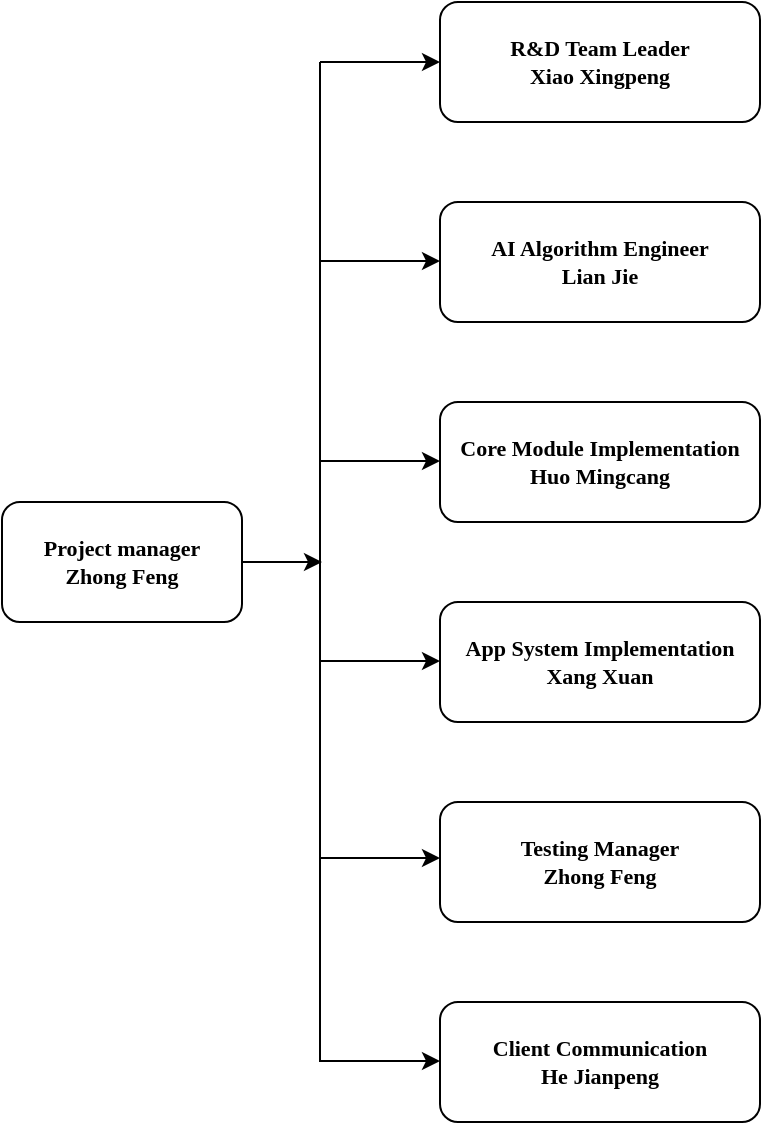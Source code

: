 <mxfile version="12.3.3" type="github" pages="1">
  <diagram id="azSfM4tmFGMGus1xtj8e" name="Page-1">
    <mxGraphModel dx="913" dy="621" grid="1" gridSize="10" guides="1" tooltips="1" connect="1" arrows="1" fold="1" page="1" pageScale="1" pageWidth="827" pageHeight="1169" math="0" shadow="0">
      <root>
        <mxCell id="0"/>
        <mxCell id="1" parent="0"/>
        <mxCell id="C2vW1ZyLFT_pk_kxMwMD-1" value="Project manager&lt;br style=&quot;font-size: 11px;&quot;&gt;Zhong Feng" style="rounded=1;whiteSpace=wrap;html=1;fontFamily=Times New Roman;fontStyle=1;fontSize=11;" vertex="1" parent="1">
          <mxGeometry x="101" y="270" width="120" height="60" as="geometry"/>
        </mxCell>
        <mxCell id="C2vW1ZyLFT_pk_kxMwMD-2" value="R&amp;amp;D Team Leader&lt;br style=&quot;font-size: 11px;&quot;&gt;Xiao Xingpeng" style="rounded=1;whiteSpace=wrap;html=1;fontFamily=Times New Roman;fontStyle=1;fontSize=11;" vertex="1" parent="1">
          <mxGeometry x="320" y="20" width="160" height="60" as="geometry"/>
        </mxCell>
        <mxCell id="C2vW1ZyLFT_pk_kxMwMD-3" value="AI Algorithm Engineer&lt;br style=&quot;font-size: 11px;&quot;&gt;Lian Jie" style="rounded=1;whiteSpace=wrap;html=1;fontFamily=Times New Roman;fontStyle=1;fontSize=11;" vertex="1" parent="1">
          <mxGeometry x="320" y="120" width="160" height="60" as="geometry"/>
        </mxCell>
        <mxCell id="C2vW1ZyLFT_pk_kxMwMD-4" value="Core Module Implementation&lt;br style=&quot;font-size: 11px;&quot;&gt;Huo Mingcang&lt;br style=&quot;font-size: 11px;&quot;&gt;" style="rounded=1;whiteSpace=wrap;html=1;fontFamily=Times New Roman;fontStyle=1;fontSize=11;" vertex="1" parent="1">
          <mxGeometry x="320" y="220" width="160" height="60" as="geometry"/>
        </mxCell>
        <mxCell id="C2vW1ZyLFT_pk_kxMwMD-5" value="App System Implementation&lt;br style=&quot;font-size: 11px;&quot;&gt;Xang Xuan" style="rounded=1;whiteSpace=wrap;html=1;fontFamily=Times New Roman;fontStyle=1;fontSize=11;" vertex="1" parent="1">
          <mxGeometry x="320" y="320" width="160" height="60" as="geometry"/>
        </mxCell>
        <mxCell id="C2vW1ZyLFT_pk_kxMwMD-6" value="Testing Manager&lt;br style=&quot;font-size: 11px;&quot;&gt;Zhong Feng" style="rounded=1;whiteSpace=wrap;html=1;fontFamily=Times New Roman;fontStyle=1;fontSize=11;" vertex="1" parent="1">
          <mxGeometry x="320" y="420" width="160" height="60" as="geometry"/>
        </mxCell>
        <mxCell id="C2vW1ZyLFT_pk_kxMwMD-7" value="Client Communication&lt;br style=&quot;font-size: 11px;&quot;&gt;He Jianpeng" style="rounded=1;whiteSpace=wrap;html=1;fontFamily=Times New Roman;fontStyle=1;fontSize=11;" vertex="1" parent="1">
          <mxGeometry x="320" y="520" width="160" height="60" as="geometry"/>
        </mxCell>
        <mxCell id="C2vW1ZyLFT_pk_kxMwMD-8" value="" style="endArrow=classic;html=1;exitX=1;exitY=0.5;exitDx=0;exitDy=0;fontFamily=Times New Roman;fontStyle=1;fontSize=11;" edge="1" parent="1" source="C2vW1ZyLFT_pk_kxMwMD-1">
          <mxGeometry width="50" height="50" relative="1" as="geometry">
            <mxPoint x="221" y="340" as="sourcePoint"/>
            <mxPoint x="261" y="300" as="targetPoint"/>
          </mxGeometry>
        </mxCell>
        <mxCell id="C2vW1ZyLFT_pk_kxMwMD-9" value="" style="endArrow=none;html=1;fontFamily=Times New Roman;fontStyle=1;fontSize=11;" edge="1" parent="1">
          <mxGeometry width="50" height="50" relative="1" as="geometry">
            <mxPoint x="260" y="550" as="sourcePoint"/>
            <mxPoint x="260" y="50" as="targetPoint"/>
          </mxGeometry>
        </mxCell>
        <mxCell id="C2vW1ZyLFT_pk_kxMwMD-10" value="" style="endArrow=classic;html=1;fontFamily=Times New Roman;fontStyle=1;fontSize=11;" edge="1" parent="1">
          <mxGeometry width="50" height="50" relative="1" as="geometry">
            <mxPoint x="260" y="50" as="sourcePoint"/>
            <mxPoint x="320" y="50" as="targetPoint"/>
          </mxGeometry>
        </mxCell>
        <mxCell id="C2vW1ZyLFT_pk_kxMwMD-11" value="" style="endArrow=classic;html=1;fontFamily=Times New Roman;fontStyle=1;fontSize=11;" edge="1" parent="1">
          <mxGeometry width="50" height="50" relative="1" as="geometry">
            <mxPoint x="260" y="149.5" as="sourcePoint"/>
            <mxPoint x="320" y="149.5" as="targetPoint"/>
          </mxGeometry>
        </mxCell>
        <mxCell id="C2vW1ZyLFT_pk_kxMwMD-12" value="" style="endArrow=classic;html=1;fontFamily=Times New Roman;fontStyle=1;fontSize=11;" edge="1" parent="1">
          <mxGeometry width="50" height="50" relative="1" as="geometry">
            <mxPoint x="260" y="249.5" as="sourcePoint"/>
            <mxPoint x="320" y="249.5" as="targetPoint"/>
          </mxGeometry>
        </mxCell>
        <mxCell id="C2vW1ZyLFT_pk_kxMwMD-13" value="" style="endArrow=classic;html=1;fontFamily=Times New Roman;fontStyle=1;fontSize=11;" edge="1" parent="1">
          <mxGeometry width="50" height="50" relative="1" as="geometry">
            <mxPoint x="260" y="349.5" as="sourcePoint"/>
            <mxPoint x="320" y="349.5" as="targetPoint"/>
          </mxGeometry>
        </mxCell>
        <mxCell id="C2vW1ZyLFT_pk_kxMwMD-14" value="" style="endArrow=classic;html=1;fontFamily=Times New Roman;fontStyle=1;fontSize=11;" edge="1" parent="1">
          <mxGeometry width="50" height="50" relative="1" as="geometry">
            <mxPoint x="260" y="448" as="sourcePoint"/>
            <mxPoint x="320" y="448" as="targetPoint"/>
          </mxGeometry>
        </mxCell>
        <mxCell id="C2vW1ZyLFT_pk_kxMwMD-15" value="" style="endArrow=classic;html=1;fontFamily=Times New Roman;fontStyle=1;fontSize=11;" edge="1" parent="1">
          <mxGeometry width="50" height="50" relative="1" as="geometry">
            <mxPoint x="260" y="549.5" as="sourcePoint"/>
            <mxPoint x="320" y="549.5" as="targetPoint"/>
          </mxGeometry>
        </mxCell>
      </root>
    </mxGraphModel>
  </diagram>
</mxfile>
